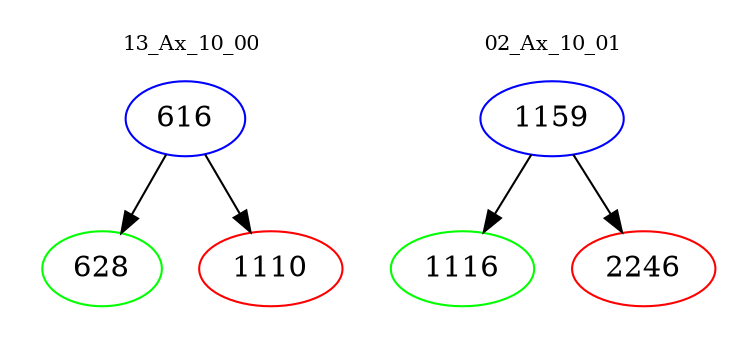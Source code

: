digraph{
subgraph cluster_0 {
color = white
label = "13_Ax_10_00";
fontsize=10;
T0_616 [label="616", color="blue"]
T0_616 -> T0_628 [color="black"]
T0_628 [label="628", color="green"]
T0_616 -> T0_1110 [color="black"]
T0_1110 [label="1110", color="red"]
}
subgraph cluster_1 {
color = white
label = "02_Ax_10_01";
fontsize=10;
T1_1159 [label="1159", color="blue"]
T1_1159 -> T1_1116 [color="black"]
T1_1116 [label="1116", color="green"]
T1_1159 -> T1_2246 [color="black"]
T1_2246 [label="2246", color="red"]
}
}
